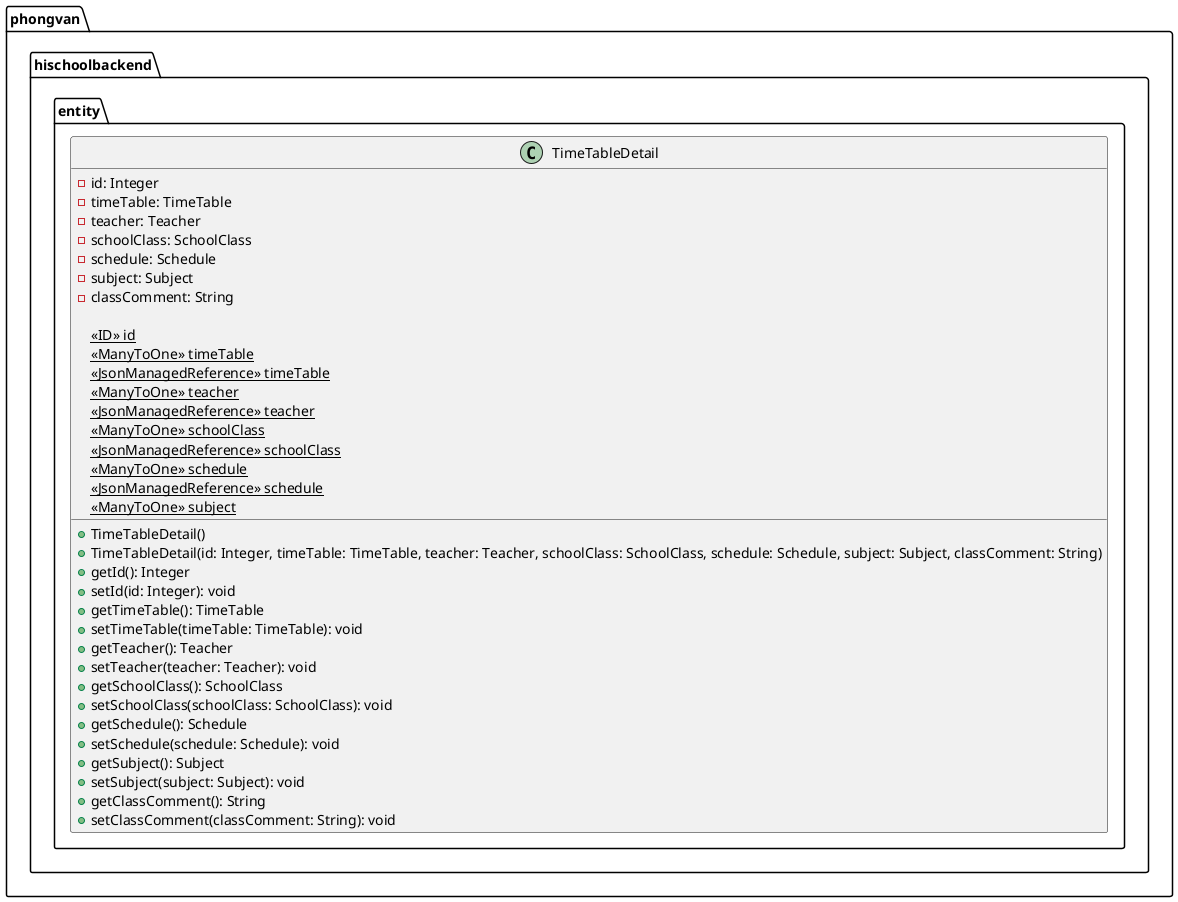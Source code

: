@startuml

package phongvan.hischoolbackend.entity {
    class TimeTableDetail {
        - id: Integer
        - timeTable: TimeTable
        - teacher: Teacher
        - schoolClass: SchoolClass
        - schedule: Schedule
        - subject: Subject
        - classComment: String

        {static} <<ID>> id
        {static} <<ManyToOne>> timeTable
        {static} <<JsonManagedReference>> timeTable
        {static} <<ManyToOne>> teacher
        {static} <<JsonManagedReference>> teacher
        {static} <<ManyToOne>> schoolClass
        {static} <<JsonManagedReference>> schoolClass
        {static} <<ManyToOne>> schedule
        {static} <<JsonManagedReference>> schedule
        {static} <<ManyToOne>> subject

        + TimeTableDetail()
        + TimeTableDetail(id: Integer, timeTable: TimeTable, teacher: Teacher, schoolClass: SchoolClass, schedule: Schedule, subject: Subject, classComment: String)
        + getId(): Integer
        + setId(id: Integer): void
        + getTimeTable(): TimeTable
        + setTimeTable(timeTable: TimeTable): void
        + getTeacher(): Teacher
        + setTeacher(teacher: Teacher): void
        + getSchoolClass(): SchoolClass
        + setSchoolClass(schoolClass: SchoolClass): void
        + getSchedule(): Schedule
        + setSchedule(schedule: Schedule): void
        + getSubject(): Subject
        + setSubject(subject: Subject): void
        + getClassComment(): String
        + setClassComment(classComment: String): void
    }
}

@enduml

